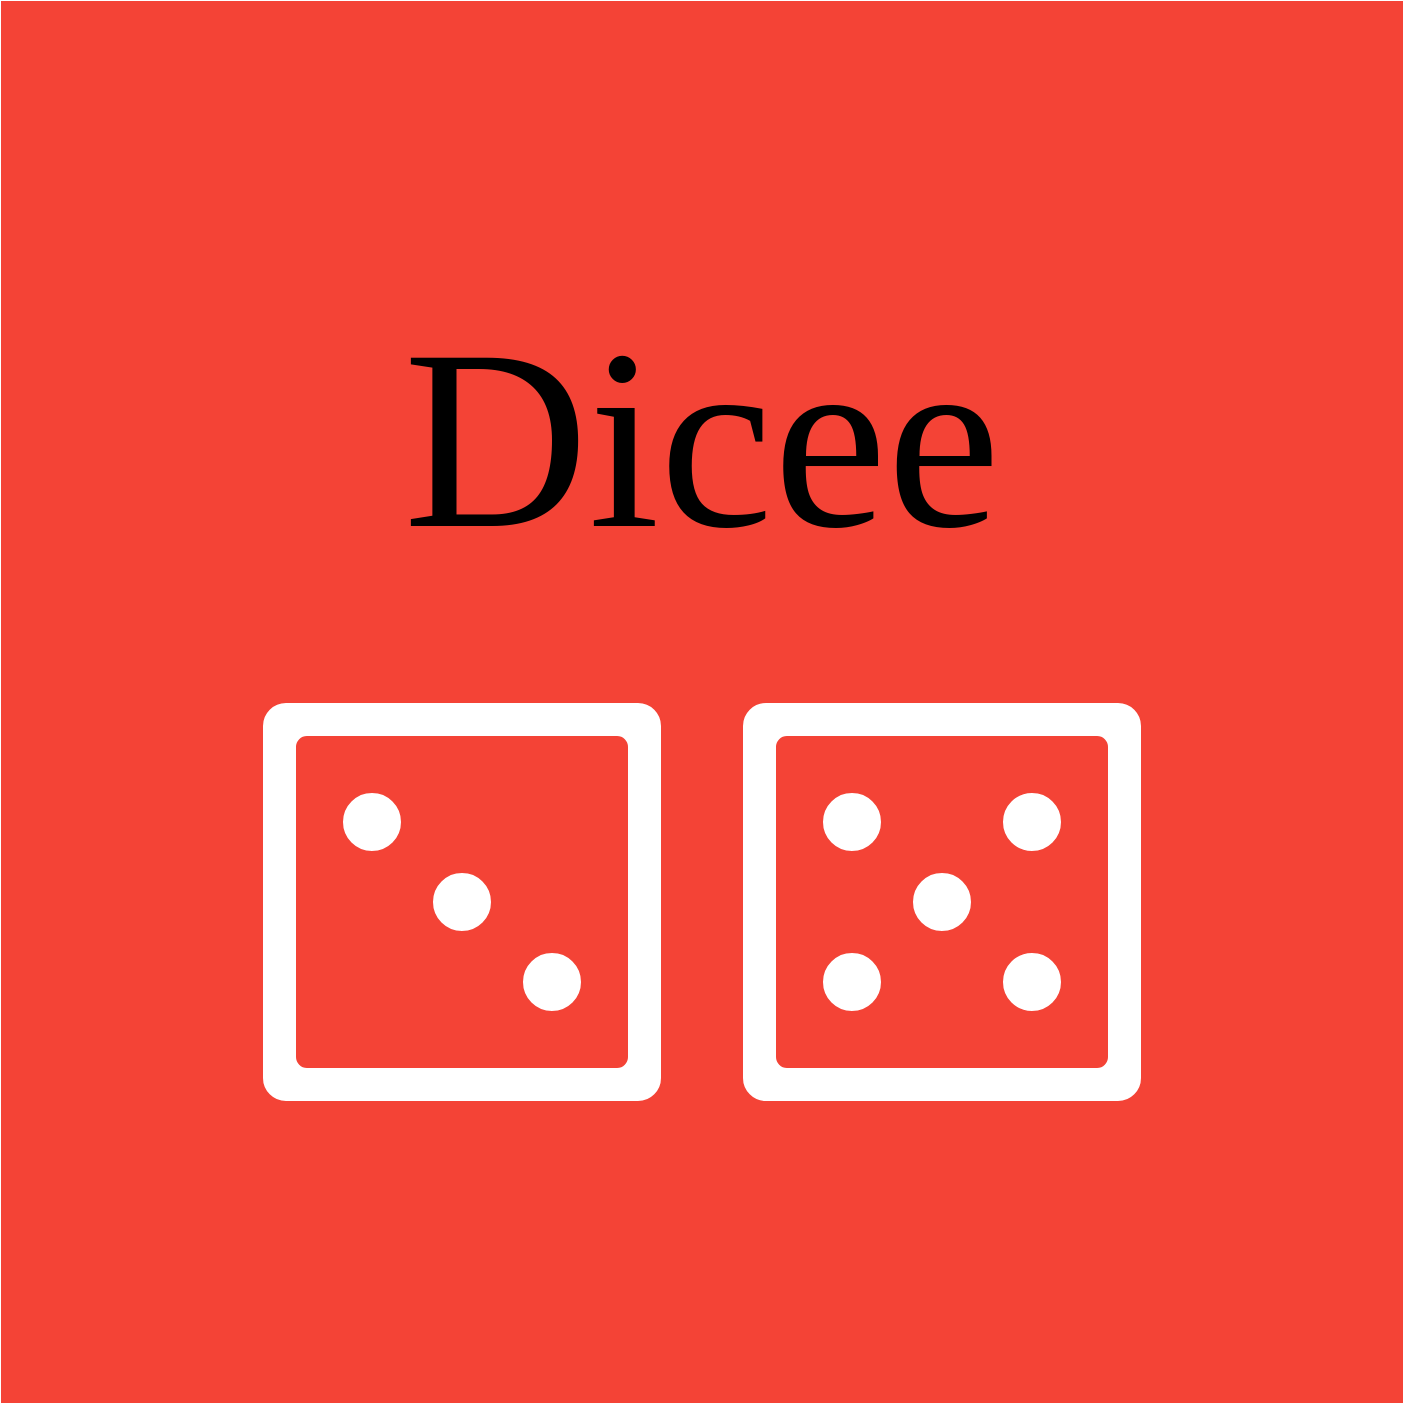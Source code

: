 <mxfile version="13.0.3" type="device"><diagram id="7El7ayJe8HpP8PNdT1CH" name="Page-1"><mxGraphModel dx="1064" dy="969" grid="1" gridSize="10" guides="1" tooltips="1" connect="1" arrows="1" fold="1" page="1" pageScale="1" pageWidth="700" pageHeight="700" math="0" shadow="0"><root><mxCell id="0"/><mxCell id="1" parent="0"/><mxCell id="y-DtvxmoLADNnmpc9Z-3-16" value="" style="rounded=0;whiteSpace=wrap;html=1;fillColor=#F44336;strokeColor=#F44336;" vertex="1" parent="1"><mxGeometry width="700" height="700" as="geometry"/></mxCell><mxCell id="y-DtvxmoLADNnmpc9Z-3-14" value="" style="rounded=1;whiteSpace=wrap;html=1;arcSize=6;strokeColor=#F44336;" vertex="1" parent="1"><mxGeometry x="130" y="350" width="200" height="200" as="geometry"/></mxCell><mxCell id="y-DtvxmoLADNnmpc9Z-3-15" value="" style="rounded=1;whiteSpace=wrap;html=1;arcSize=3;fillColor=#F44336;strokeColor=#F44336;" vertex="1" parent="1"><mxGeometry x="147.5" y="367.5" width="165" height="165" as="geometry"/></mxCell><mxCell id="y-DtvxmoLADNnmpc9Z-3-8" value="" style="ellipse;whiteSpace=wrap;html=1;aspect=fixed;strokeColor=#F44336;" vertex="1" parent="1"><mxGeometry x="170" y="395" width="30" height="30" as="geometry"/></mxCell><mxCell id="y-DtvxmoLADNnmpc9Z-3-11" value="&lt;div&gt;&lt;span style=&quot;font-size: 128px&quot;&gt;Dicee&lt;/span&gt;&lt;/div&gt;" style="text;html=1;strokeColor=none;fillColor=none;align=center;verticalAlign=middle;whiteSpace=wrap;rounded=0;fontFamily=Love Ya Like A Sister;fontSize=256;" vertex="1" parent="1"><mxGeometry width="700" height="350" as="geometry"/></mxCell><mxCell id="y-DtvxmoLADNnmpc9Z-3-17" value="" style="ellipse;whiteSpace=wrap;html=1;aspect=fixed;strokeColor=#F44336;" vertex="1" parent="1"><mxGeometry x="215" y="435" width="30" height="30" as="geometry"/></mxCell><mxCell id="y-DtvxmoLADNnmpc9Z-3-18" value="" style="ellipse;whiteSpace=wrap;html=1;aspect=fixed;strokeColor=#F44336;" vertex="1" parent="1"><mxGeometry x="260" y="475" width="30" height="30" as="geometry"/></mxCell><mxCell id="y-DtvxmoLADNnmpc9Z-3-19" value="" style="rounded=1;whiteSpace=wrap;html=1;arcSize=6;strokeColor=#F44336;" vertex="1" parent="1"><mxGeometry x="370" y="350" width="200" height="200" as="geometry"/></mxCell><mxCell id="y-DtvxmoLADNnmpc9Z-3-20" value="" style="rounded=1;whiteSpace=wrap;html=1;arcSize=3;fillColor=#F44336;strokeColor=#F44336;" vertex="1" parent="1"><mxGeometry x="387.5" y="367.5" width="165" height="165" as="geometry"/></mxCell><mxCell id="y-DtvxmoLADNnmpc9Z-3-21" value="" style="ellipse;whiteSpace=wrap;html=1;aspect=fixed;strokeColor=#F44336;" vertex="1" parent="1"><mxGeometry x="410" y="395" width="30" height="30" as="geometry"/></mxCell><mxCell id="y-DtvxmoLADNnmpc9Z-3-22" value="" style="ellipse;whiteSpace=wrap;html=1;aspect=fixed;strokeColor=#F44336;" vertex="1" parent="1"><mxGeometry x="455" y="435" width="30" height="30" as="geometry"/></mxCell><mxCell id="y-DtvxmoLADNnmpc9Z-3-23" value="" style="ellipse;whiteSpace=wrap;html=1;aspect=fixed;strokeColor=#F44336;" vertex="1" parent="1"><mxGeometry x="500" y="475" width="30" height="30" as="geometry"/></mxCell><mxCell id="y-DtvxmoLADNnmpc9Z-3-24" value="" style="ellipse;whiteSpace=wrap;html=1;aspect=fixed;strokeColor=#F44336;" vertex="1" parent="1"><mxGeometry x="410" y="475" width="30" height="30" as="geometry"/></mxCell><mxCell id="y-DtvxmoLADNnmpc9Z-3-25" value="" style="ellipse;whiteSpace=wrap;html=1;aspect=fixed;strokeColor=#F44336;" vertex="1" parent="1"><mxGeometry x="500" y="395" width="30" height="30" as="geometry"/></mxCell></root></mxGraphModel></diagram></mxfile>